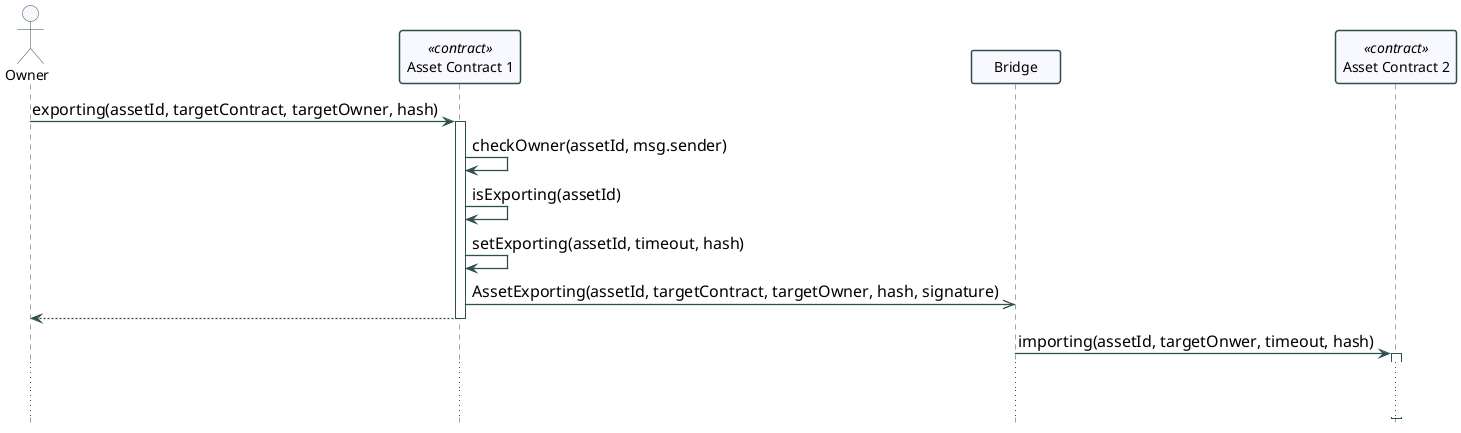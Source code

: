 @startuml

' https://plantuml.com/class-diagram
' https://plantuml.com/sequence-diagram
' https://plantuml-documentation.readthedocs.io/en/latest/formatting/all-skin-params.html
' https://plantuml-documentation.readthedocs.io/en/latest/formatting/all-skin-params.html#class
' https://plantuml.com/creole
' https://www.w3schools.com/colors/colors_names.asp

skinparam {
  'DefaultFontName Consolas
  DefaultFontName Monaco
  'DefaultFontName Lucida Console
  'DefaultMonospacedFontName Consolas
  'DefaultFontStyle bold
  
  BackgroundColor transparent
  PageMargin 10
  BoxPadding 100
  ParticipantPadding 20

  ArrowFontSize 16
  ArrowThickness 1
  MinClassWidth 75
  ClassFontStyle bold
  
  NoteBackgroundColor SeaShell
  NoteBorderColor transparent
  NoteShadowing false
}

skinparam Sequence{
  DividerBorderThickness 1.5
  ReferenceBorderThickness 1.5
  MessageAlignment right

  ArrowColor DarkSlateGray
  ArrowThickness 1.3
  LifeLineBorderColor DarkSlateGray
  LifeLineBorderThickness 1.3

  ActorBorderColor DarkSlateGray
  ActorBackgroundColor GhostWhite
  ParticipantBorderColor DarkSlateGray
  ParticipantBorderThickness 1.5
  ParticipantBackgroundColor GhostWhite

  BoxBackgroundColor transparent
  BoxBorderColor transparent
  
  GroupBorderThickness 1.3
  GroupBorderColor DarkBlue
  GroupBodyBackgroundColor Azure
}

skinparam Group{
  BorderThickness 1.3
  BorderShadowing true
}

hide Circle
hide Footbox
'caption Python 3 Collections


Actor Owner as owner
Participant "Asset Contract 1" as cntr1 <<contract>>
Participant "Bridge" as bridge
Participant "Asset Contract 2" as cntr2 <<contract>>


owner -> cntr1 ++ : exporting(assetId, targetContract, targetOwner, hash)
  cntr1 -> cntr1 : checkOwner(assetId, msg.sender)
  cntr1 -> cntr1 : isExporting(assetId)
  cntr1 -> cntr1 : setExporting(assetId, timeout, hash)
  cntr1 ->> bridge : AssetExporting(assetId, targetContract, targetOwner, hash, signature)
  cntr1 --> owner --
  
bridge -> cntr2 ++ : importing(assetId, targetOnwer, timeout, hash)

...
...

@enduml